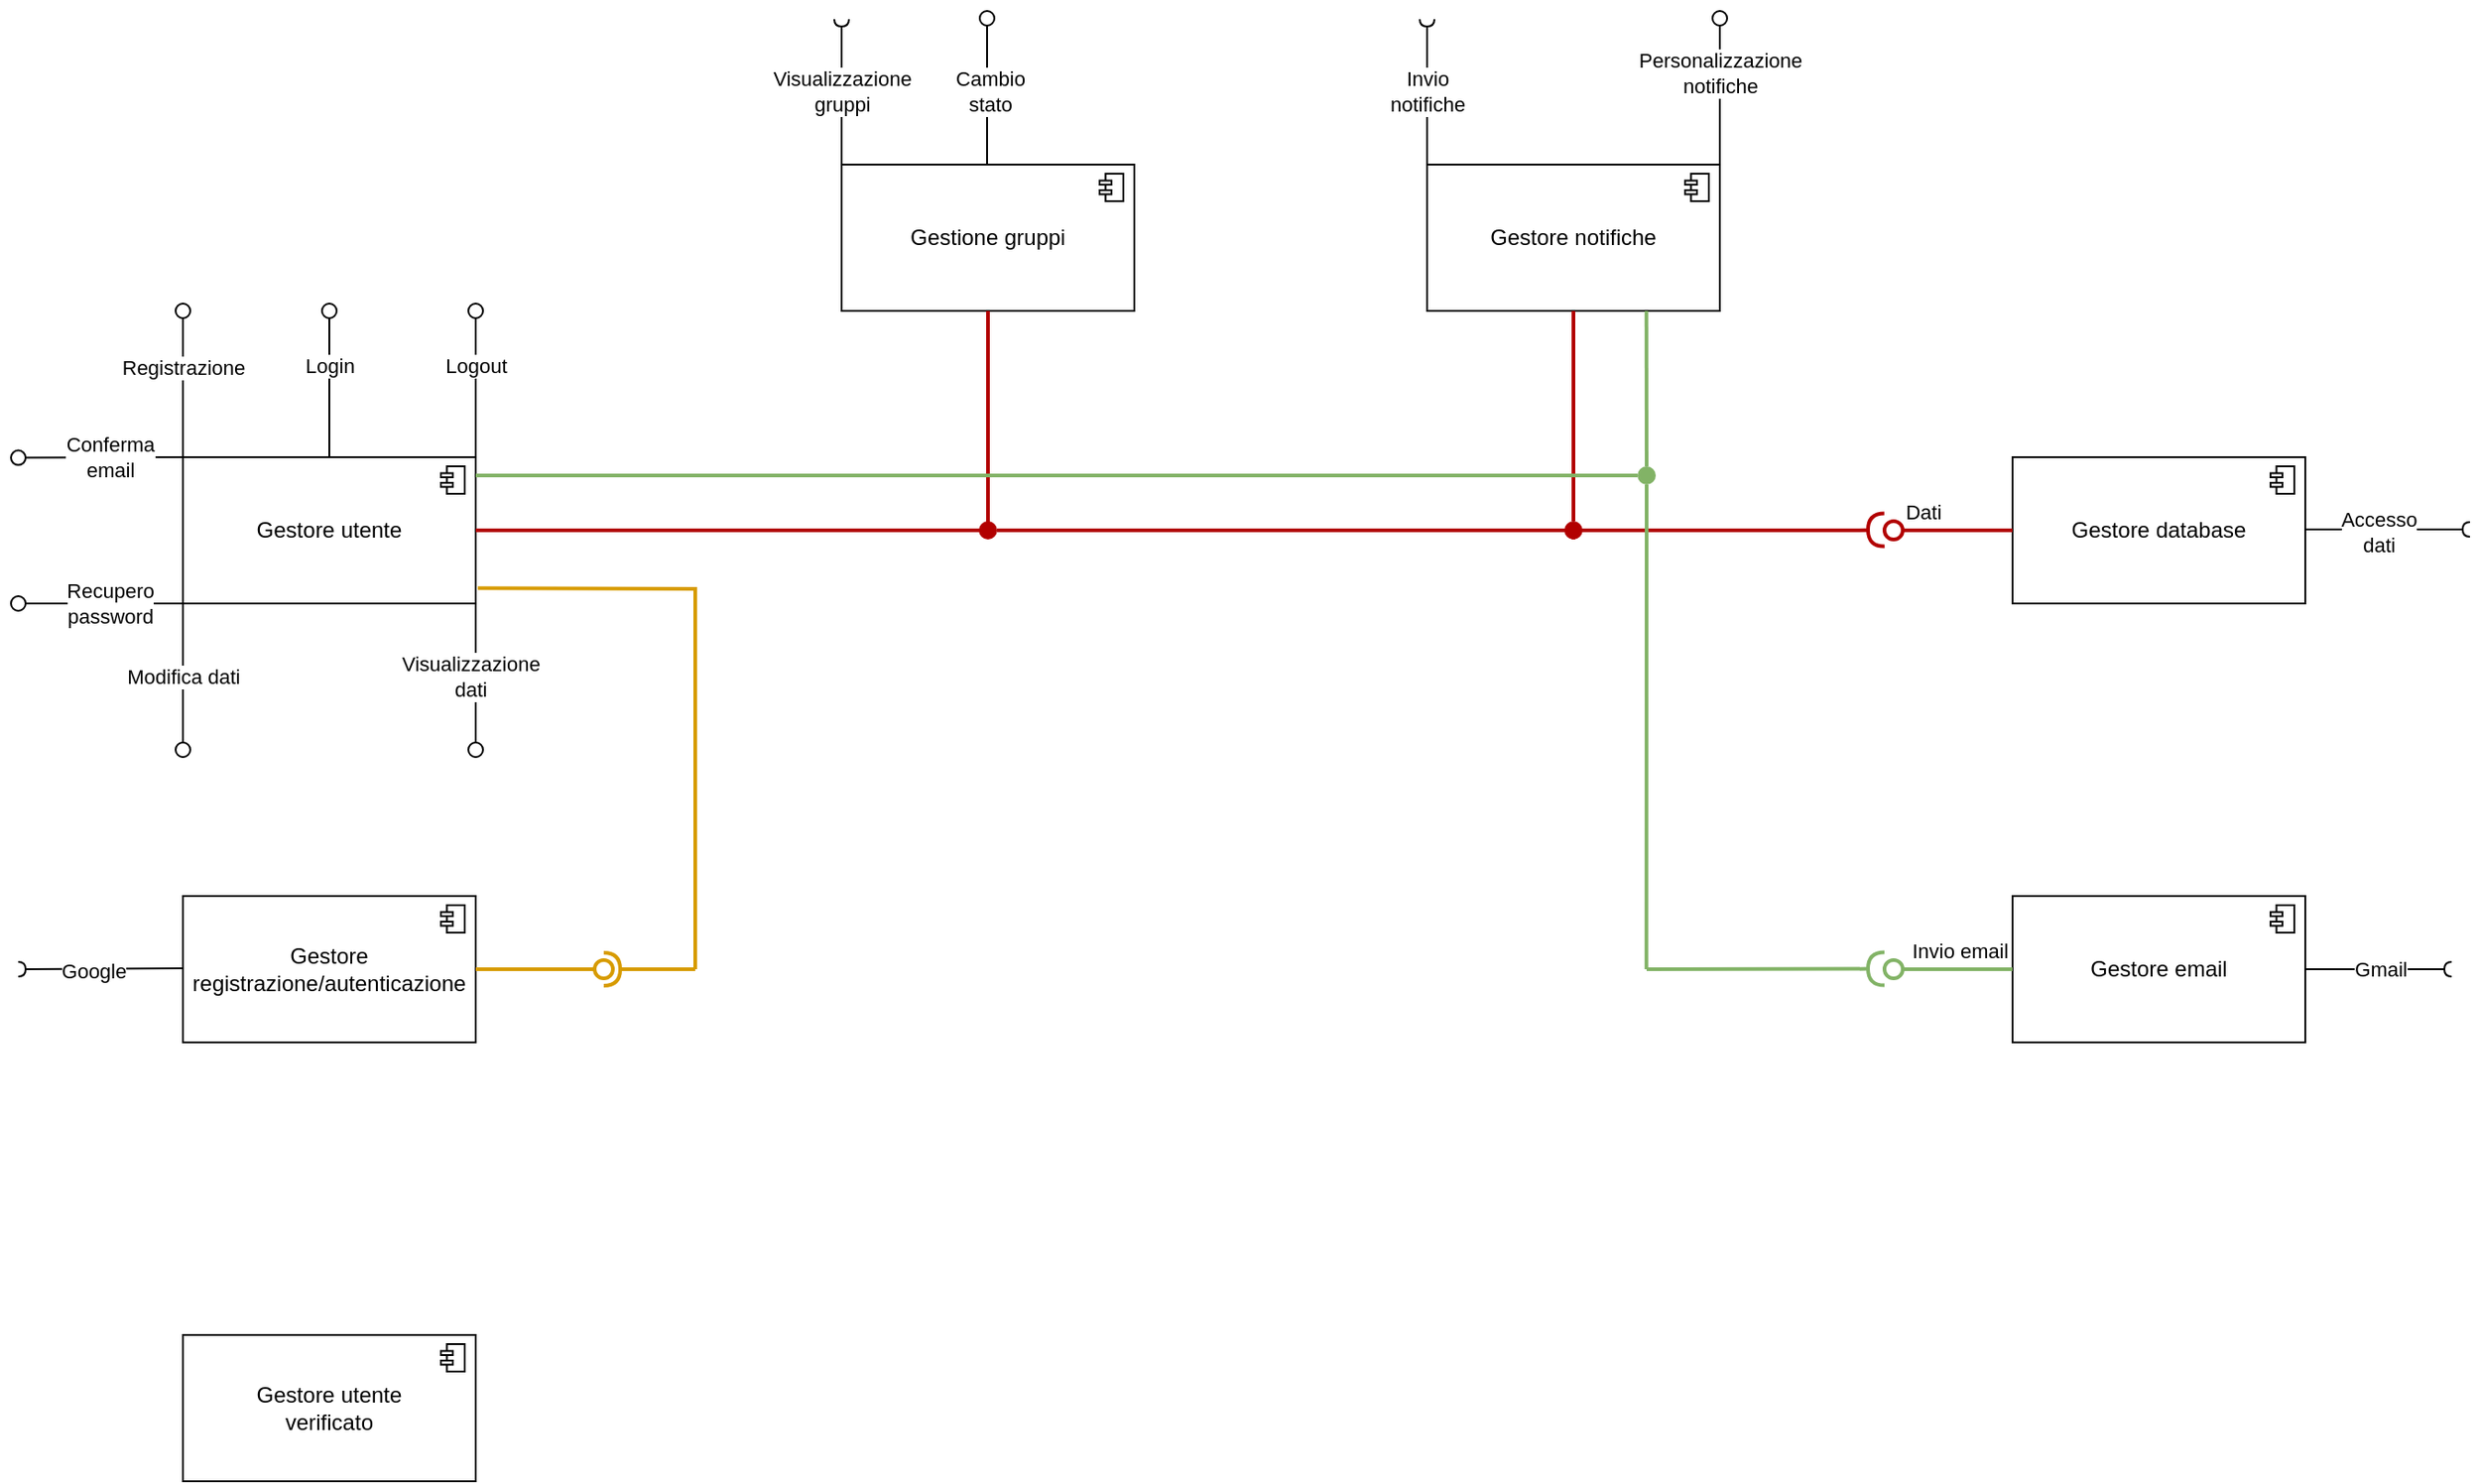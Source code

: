 <mxfile version="24.2.7" type="github">
  <diagram name="Pagina-1" id="PUrYo3mo1FTPI0XB6R7E">
    <mxGraphModel dx="1400" dy="1523" grid="1" gridSize="10" guides="1" tooltips="1" connect="1" arrows="1" fold="1" page="1" pageScale="1" pageWidth="1169" pageHeight="827" math="0" shadow="0">
      <root>
        <mxCell id="0" />
        <mxCell id="1" parent="0" />
        <mxCell id="nwxM2-n29xhYYMJKdfmu-1" value="" style="html=1;verticalAlign=bottom;labelBackgroundColor=none;endArrow=oval;endFill=0;endSize=8;rounded=0;exitX=0;exitY=0;exitDx=0;exitDy=0;exitPerimeter=0;" parent="1" source="nwxM2-n29xhYYMJKdfmu-26" edge="1">
          <mxGeometry width="160" relative="1" as="geometry">
            <mxPoint x="170" y="200" as="sourcePoint" />
            <mxPoint x="160" y="120" as="targetPoint" />
            <Array as="points" />
          </mxGeometry>
        </mxCell>
        <mxCell id="nwxM2-n29xhYYMJKdfmu-48" value="Registrazione" style="edgeLabel;html=1;align=center;verticalAlign=middle;resizable=0;points=[];" parent="nwxM2-n29xhYYMJKdfmu-1" vertex="1" connectable="0">
          <mxGeometry x="0.23" relative="1" as="geometry">
            <mxPoint as="offset" />
          </mxGeometry>
        </mxCell>
        <mxCell id="nwxM2-n29xhYYMJKdfmu-2" value="" style="html=1;verticalAlign=bottom;labelBackgroundColor=none;endArrow=oval;endFill=0;endSize=8;rounded=0;exitX=0.5;exitY=0;exitDx=0;exitDy=0;exitPerimeter=0;" parent="1" source="nwxM2-n29xhYYMJKdfmu-26" edge="1">
          <mxGeometry width="160" relative="1" as="geometry">
            <mxPoint x="245" y="200" as="sourcePoint" />
            <mxPoint x="240" y="120" as="targetPoint" />
          </mxGeometry>
        </mxCell>
        <mxCell id="nwxM2-n29xhYYMJKdfmu-49" value="Login" style="edgeLabel;html=1;align=center;verticalAlign=middle;resizable=0;points=[];" parent="nwxM2-n29xhYYMJKdfmu-2" vertex="1" connectable="0">
          <mxGeometry x="0.33" y="2" relative="1" as="geometry">
            <mxPoint x="2" y="3" as="offset" />
          </mxGeometry>
        </mxCell>
        <mxCell id="nwxM2-n29xhYYMJKdfmu-3" value="" style="html=1;verticalAlign=bottom;labelBackgroundColor=none;endArrow=oval;endFill=0;endSize=8;rounded=0;exitX=1;exitY=0;exitDx=0;exitDy=0;exitPerimeter=0;" parent="1" source="nwxM2-n29xhYYMJKdfmu-26" edge="1">
          <mxGeometry width="160" relative="1" as="geometry">
            <mxPoint x="370" y="200" as="sourcePoint" />
            <mxPoint x="320" y="120" as="targetPoint" />
          </mxGeometry>
        </mxCell>
        <mxCell id="nwxM2-n29xhYYMJKdfmu-50" value="Logout" style="edgeLabel;html=1;align=center;verticalAlign=middle;resizable=0;points=[];" parent="nwxM2-n29xhYYMJKdfmu-3" vertex="1" connectable="0">
          <mxGeometry x="0.105" y="-3" relative="1" as="geometry">
            <mxPoint x="-3" y="-6" as="offset" />
          </mxGeometry>
        </mxCell>
        <mxCell id="nwxM2-n29xhYYMJKdfmu-20" value="" style="html=1;verticalAlign=bottom;labelBackgroundColor=none;endArrow=oval;endFill=0;endSize=8;rounded=0;exitX=1;exitY=1;exitDx=0;exitDy=0;exitPerimeter=0;" parent="1" source="nwxM2-n29xhYYMJKdfmu-26" edge="1">
          <mxGeometry x="0.25" width="160" relative="1" as="geometry">
            <mxPoint x="320" y="275" as="sourcePoint" />
            <mxPoint x="320" y="360" as="targetPoint" />
            <Array as="points" />
            <mxPoint as="offset" />
          </mxGeometry>
        </mxCell>
        <mxCell id="nwxM2-n29xhYYMJKdfmu-45" value="Visualizzazione&lt;div&gt;dati&lt;/div&gt;" style="edgeLabel;html=1;align=center;verticalAlign=middle;resizable=0;points=[];" parent="nwxM2-n29xhYYMJKdfmu-20" vertex="1" connectable="0">
          <mxGeometry x="-0.405" y="-3" relative="1" as="geometry">
            <mxPoint y="16" as="offset" />
          </mxGeometry>
        </mxCell>
        <mxCell id="nwxM2-n29xhYYMJKdfmu-21" value="" style="html=1;verticalAlign=bottom;labelBackgroundColor=none;endArrow=oval;endFill=0;endSize=8;rounded=0;exitX=0.5;exitY=1;exitDx=0;exitDy=0;exitPerimeter=0;" parent="1" edge="1">
          <mxGeometry width="160" relative="1" as="geometry">
            <mxPoint x="160" y="280" as="sourcePoint" />
            <mxPoint x="160" y="360" as="targetPoint" />
            <Array as="points" />
            <mxPoint as="offset" />
          </mxGeometry>
        </mxCell>
        <mxCell id="nwxM2-n29xhYYMJKdfmu-44" value="Modifica dati" style="edgeLabel;html=1;align=center;verticalAlign=middle;resizable=0;points=[];" parent="nwxM2-n29xhYYMJKdfmu-21" vertex="1" connectable="0">
          <mxGeometry x="0.395" relative="1" as="geometry">
            <mxPoint y="-16" as="offset" />
          </mxGeometry>
        </mxCell>
        <mxCell id="nwxM2-n29xhYYMJKdfmu-23" value="" style="html=1;verticalAlign=bottom;labelBackgroundColor=none;endArrow=oval;endFill=0;endSize=8;rounded=0;exitX=0;exitY=0;exitDx=0;exitDy=0;exitPerimeter=0;" parent="1" source="nwxM2-n29xhYYMJKdfmu-26" edge="1">
          <mxGeometry width="160" relative="1" as="geometry">
            <mxPoint x="170" y="200.004" as="sourcePoint" />
            <mxPoint x="70" y="200.29" as="targetPoint" />
            <Array as="points" />
          </mxGeometry>
        </mxCell>
        <mxCell id="nwxM2-n29xhYYMJKdfmu-47" value="Conferma&lt;div&gt;email&lt;/div&gt;" style="edgeLabel;html=1;align=center;verticalAlign=middle;resizable=0;points=[];" parent="nwxM2-n29xhYYMJKdfmu-23" vertex="1" connectable="0">
          <mxGeometry x="-0.44" y="-4" relative="1" as="geometry">
            <mxPoint x="-15" y="4" as="offset" />
          </mxGeometry>
        </mxCell>
        <mxCell id="nwxM2-n29xhYYMJKdfmu-24" value="" style="html=1;verticalAlign=bottom;labelBackgroundColor=none;endArrow=oval;endFill=0;endSize=8;rounded=0;exitX=0;exitY=1;exitDx=0;exitDy=0;exitPerimeter=0;" parent="1" source="nwxM2-n29xhYYMJKdfmu-26" edge="1">
          <mxGeometry width="160" relative="1" as="geometry">
            <mxPoint x="170" y="275" as="sourcePoint" />
            <mxPoint x="70" y="280" as="targetPoint" />
            <Array as="points" />
          </mxGeometry>
        </mxCell>
        <mxCell id="nwxM2-n29xhYYMJKdfmu-46" value="Recupero&lt;div&gt;password&lt;/div&gt;" style="edgeLabel;html=1;align=center;verticalAlign=middle;resizable=0;points=[];" parent="nwxM2-n29xhYYMJKdfmu-24" vertex="1" connectable="0">
          <mxGeometry x="-0.262" y="3" relative="1" as="geometry">
            <mxPoint x="-7" y="-3" as="offset" />
          </mxGeometry>
        </mxCell>
        <mxCell id="nwxM2-n29xhYYMJKdfmu-25" value="Gestore registrazione/autenticazione" style="html=1;outlineConnect=0;whiteSpace=wrap;shape=mxgraph.archimate3.application;appType=comp;archiType=square;" parent="1" vertex="1">
          <mxGeometry x="160" y="440" width="160" height="80" as="geometry" />
        </mxCell>
        <mxCell id="nwxM2-n29xhYYMJKdfmu-26" value="Gestore utente" style="html=1;outlineConnect=0;whiteSpace=wrap;shape=mxgraph.archimate3.application;appType=comp;archiType=square;" parent="1" vertex="1">
          <mxGeometry x="160" y="200" width="160" height="80" as="geometry" />
        </mxCell>
        <mxCell id="nwxM2-n29xhYYMJKdfmu-29" value="" style="html=1;verticalAlign=bottom;labelBackgroundColor=none;endArrow=halfCircle;endFill=0;endSize=2;rounded=0;" parent="1" edge="1">
          <mxGeometry width="160" relative="1" as="geometry">
            <mxPoint x="160" y="479.5" as="sourcePoint" />
            <mxPoint x="70" y="480" as="targetPoint" />
          </mxGeometry>
        </mxCell>
        <mxCell id="nwxM2-n29xhYYMJKdfmu-30" value="Google" style="edgeLabel;html=1;align=center;verticalAlign=middle;resizable=0;points=[];" parent="nwxM2-n29xhYYMJKdfmu-29" vertex="1" connectable="0">
          <mxGeometry x="0.413" y="-3" relative="1" as="geometry">
            <mxPoint x="14" y="4" as="offset" />
          </mxGeometry>
        </mxCell>
        <mxCell id="nwxM2-n29xhYYMJKdfmu-31" value="Gestore database" style="html=1;outlineConnect=0;whiteSpace=wrap;shape=mxgraph.archimate3.application;appType=comp;archiType=square;" parent="1" vertex="1">
          <mxGeometry x="1160" y="200" width="160" height="80" as="geometry" />
        </mxCell>
        <mxCell id="nwxM2-n29xhYYMJKdfmu-32" value="" style="html=1;verticalAlign=bottom;labelBackgroundColor=none;endArrow=halfCircle;endFill=0;endSize=2;rounded=0;" parent="1" edge="1">
          <mxGeometry width="160" relative="1" as="geometry">
            <mxPoint x="1320" y="239.5" as="sourcePoint" />
            <mxPoint x="1410" y="239.5" as="targetPoint" />
          </mxGeometry>
        </mxCell>
        <mxCell id="nwxM2-n29xhYYMJKdfmu-33" value="Accesso&lt;div&gt;dati&lt;/div&gt;" style="edgeLabel;html=1;align=center;verticalAlign=middle;resizable=0;points=[];" parent="nwxM2-n29xhYYMJKdfmu-32" vertex="1" connectable="0">
          <mxGeometry x="0.413" y="-3" relative="1" as="geometry">
            <mxPoint x="-24" y="-2" as="offset" />
          </mxGeometry>
        </mxCell>
        <mxCell id="nwxM2-n29xhYYMJKdfmu-34" value="Gestione gruppi" style="html=1;outlineConnect=0;whiteSpace=wrap;shape=mxgraph.archimate3.application;appType=comp;archiType=square;" parent="1" vertex="1">
          <mxGeometry x="520" y="40" width="160" height="80" as="geometry" />
        </mxCell>
        <mxCell id="nwxM2-n29xhYYMJKdfmu-35" value="" style="html=1;verticalAlign=bottom;labelBackgroundColor=none;endArrow=halfCircle;endFill=0;endSize=2;rounded=0;" parent="1" edge="1">
          <mxGeometry width="160" relative="1" as="geometry">
            <mxPoint x="520" y="40" as="sourcePoint" />
            <mxPoint x="520" y="-39.5" as="targetPoint" />
          </mxGeometry>
        </mxCell>
        <mxCell id="nwxM2-n29xhYYMJKdfmu-36" value="Visualizzazione&lt;div&gt;gruppi&lt;/div&gt;" style="edgeLabel;html=1;align=center;verticalAlign=middle;resizable=0;points=[];" parent="nwxM2-n29xhYYMJKdfmu-35" vertex="1" connectable="0">
          <mxGeometry x="0.413" y="-3" relative="1" as="geometry">
            <mxPoint x="-3" y="16" as="offset" />
          </mxGeometry>
        </mxCell>
        <mxCell id="nwxM2-n29xhYYMJKdfmu-51" value="Gestore notifiche" style="html=1;outlineConnect=0;whiteSpace=wrap;shape=mxgraph.archimate3.application;appType=comp;archiType=square;" parent="1" vertex="1">
          <mxGeometry x="840" y="40" width="160" height="80" as="geometry" />
        </mxCell>
        <mxCell id="nwxM2-n29xhYYMJKdfmu-52" value="" style="html=1;verticalAlign=bottom;labelBackgroundColor=none;endArrow=halfCircle;endFill=0;endSize=2;rounded=0;" parent="1" edge="1">
          <mxGeometry width="160" relative="1" as="geometry">
            <mxPoint x="840" y="40" as="sourcePoint" />
            <mxPoint x="840" y="-39.5" as="targetPoint" />
          </mxGeometry>
        </mxCell>
        <mxCell id="nwxM2-n29xhYYMJKdfmu-53" value="Invio&lt;div&gt;notifiche&lt;/div&gt;" style="edgeLabel;html=1;align=center;verticalAlign=middle;resizable=0;points=[];" parent="nwxM2-n29xhYYMJKdfmu-52" vertex="1" connectable="0">
          <mxGeometry x="0.413" y="-3" relative="1" as="geometry">
            <mxPoint x="-3" y="16" as="offset" />
          </mxGeometry>
        </mxCell>
        <mxCell id="nwxM2-n29xhYYMJKdfmu-54" value="" style="html=1;verticalAlign=bottom;labelBackgroundColor=none;endArrow=oval;endFill=0;endSize=8;rounded=0;exitX=1;exitY=0;exitDx=0;exitDy=0;exitPerimeter=0;" parent="1" edge="1">
          <mxGeometry width="160" relative="1" as="geometry">
            <mxPoint x="599.5" y="40" as="sourcePoint" />
            <mxPoint x="599.5" y="-40" as="targetPoint" />
          </mxGeometry>
        </mxCell>
        <mxCell id="nwxM2-n29xhYYMJKdfmu-55" value="Cambio&lt;div&gt;stato&lt;/div&gt;" style="edgeLabel;html=1;align=center;verticalAlign=middle;resizable=0;points=[];" parent="nwxM2-n29xhYYMJKdfmu-54" vertex="1" connectable="0">
          <mxGeometry x="0.105" y="-3" relative="1" as="geometry">
            <mxPoint x="-2" y="4" as="offset" />
          </mxGeometry>
        </mxCell>
        <mxCell id="RqjYrK4z8lz41ccaFmHQ-3" value="" style="rounded=0;orthogonalLoop=1;jettySize=auto;html=1;endArrow=halfCircle;endFill=0;endSize=6;strokeWidth=2;sketch=0;fillColor=#e51400;strokeColor=#B20000;" parent="1" edge="1">
          <mxGeometry relative="1" as="geometry">
            <mxPoint x="605" y="240.02" as="sourcePoint" />
            <mxPoint x="1090" y="239.8" as="targetPoint" />
            <Array as="points">
              <mxPoint x="1070" y="240.02" />
            </Array>
          </mxGeometry>
        </mxCell>
        <mxCell id="RqjYrK4z8lz41ccaFmHQ-4" value="" style="rounded=0;orthogonalLoop=1;jettySize=auto;html=1;endArrow=oval;endFill=0;sketch=0;sourcePerimeterSpacing=0;targetPerimeterSpacing=0;endSize=10;exitX=0;exitY=0.5;exitDx=0;exitDy=0;exitPerimeter=0;entryX=0.465;entryY=1.026;entryDx=0;entryDy=0;entryPerimeter=0;fillColor=#e51400;strokeColor=#B20000;curved=0;strokeWidth=2;" parent="1" source="nwxM2-n29xhYYMJKdfmu-31" target="RqjYrK4z8lz41ccaFmHQ-5" edge="1">
          <mxGeometry relative="1" as="geometry">
            <mxPoint x="1000" y="235" as="sourcePoint" />
          </mxGeometry>
        </mxCell>
        <mxCell id="RqjYrK4z8lz41ccaFmHQ-8" value="Dati" style="edgeLabel;html=1;align=center;verticalAlign=middle;resizable=0;points=[];" parent="RqjYrK4z8lz41ccaFmHQ-4" vertex="1" connectable="0">
          <mxGeometry x="-0.456" relative="1" as="geometry">
            <mxPoint x="-32" y="-10" as="offset" />
          </mxGeometry>
        </mxCell>
        <mxCell id="RqjYrK4z8lz41ccaFmHQ-5" value="" style="ellipse;whiteSpace=wrap;html=1;align=center;aspect=fixed;fillColor=none;strokeColor=none;resizable=0;perimeter=centerPerimeter;rotatable=0;allowArrows=0;points=[];outlineConnect=1;" parent="1" vertex="1">
          <mxGeometry x="1090" y="235" width="10" height="10" as="geometry" />
        </mxCell>
        <mxCell id="RqjYrK4z8lz41ccaFmHQ-9" value="" style="endArrow=none;html=1;rounded=0;entryX=0.5;entryY=1;entryDx=0;entryDy=0;entryPerimeter=0;fillColor=#e51400;strokeColor=#B20000;strokeWidth=2;" parent="1" source="RqjYrK4z8lz41ccaFmHQ-11" target="nwxM2-n29xhYYMJKdfmu-51" edge="1">
          <mxGeometry width="50" height="50" relative="1" as="geometry">
            <mxPoint x="920" y="240" as="sourcePoint" />
            <mxPoint x="880" y="170" as="targetPoint" />
          </mxGeometry>
        </mxCell>
        <mxCell id="RqjYrK4z8lz41ccaFmHQ-12" value="" style="endArrow=none;html=1;rounded=0;entryX=0.5;entryY=1;entryDx=0;entryDy=0;entryPerimeter=0;fillColor=#e51400;strokeColor=#B20000;strokeWidth=2;" parent="1" target="RqjYrK4z8lz41ccaFmHQ-11" edge="1">
          <mxGeometry width="50" height="50" relative="1" as="geometry">
            <mxPoint x="920" y="240" as="sourcePoint" />
            <mxPoint x="920" y="120" as="targetPoint" />
          </mxGeometry>
        </mxCell>
        <mxCell id="RqjYrK4z8lz41ccaFmHQ-11" value="" style="ellipse;whiteSpace=wrap;html=1;aspect=fixed;fillColor=#B20000;fontColor=#ffffff;strokeColor=none;gradientColor=none;" parent="1" vertex="1">
          <mxGeometry x="915" y="235" width="10" height="10" as="geometry" />
        </mxCell>
        <mxCell id="RqjYrK4z8lz41ccaFmHQ-15" value="" style="ellipse;whiteSpace=wrap;html=1;aspect=fixed;fillColor=#B20000;fontColor=#ffffff;strokeColor=none;gradientColor=none;" parent="1" vertex="1">
          <mxGeometry x="595" y="235" width="10" height="10" as="geometry" />
        </mxCell>
        <mxCell id="RqjYrK4z8lz41ccaFmHQ-24" value="" style="endArrow=none;html=1;rounded=0;fillColor=#e51400;strokeColor=#B20000;strokeWidth=2;exitX=1;exitY=0.5;exitDx=0;exitDy=0;exitPerimeter=0;" parent="1" source="nwxM2-n29xhYYMJKdfmu-26" edge="1">
          <mxGeometry width="50" height="50" relative="1" as="geometry">
            <mxPoint x="520" y="280" as="sourcePoint" />
            <mxPoint x="600" y="240" as="targetPoint" />
          </mxGeometry>
        </mxCell>
        <mxCell id="RqjYrK4z8lz41ccaFmHQ-25" value="" style="endArrow=none;html=1;rounded=0;entryX=0.5;entryY=1;entryDx=0;entryDy=0;entryPerimeter=0;fillColor=#e51400;strokeColor=#B20000;strokeWidth=2;" parent="1" target="nwxM2-n29xhYYMJKdfmu-34" edge="1">
          <mxGeometry width="50" height="50" relative="1" as="geometry">
            <mxPoint x="600" y="240" as="sourcePoint" />
            <mxPoint x="650" y="160" as="targetPoint" />
          </mxGeometry>
        </mxCell>
        <mxCell id="gYkMS1iUDZr44tiGWO44-1" value="Gestore email" style="html=1;outlineConnect=0;whiteSpace=wrap;shape=mxgraph.archimate3.application;appType=comp;archiType=square;" vertex="1" parent="1">
          <mxGeometry x="1160" y="440" width="160" height="80" as="geometry" />
        </mxCell>
        <mxCell id="gYkMS1iUDZr44tiGWO44-2" value="" style="html=1;verticalAlign=bottom;labelBackgroundColor=none;endArrow=halfCircle;endFill=0;endSize=2;rounded=0;exitX=1;exitY=0.5;exitDx=0;exitDy=0;exitPerimeter=0;" edge="1" parent="1" source="gYkMS1iUDZr44tiGWO44-1">
          <mxGeometry width="160" relative="1" as="geometry">
            <mxPoint x="1350" y="479.5" as="sourcePoint" />
            <mxPoint x="1400" y="480" as="targetPoint" />
          </mxGeometry>
        </mxCell>
        <mxCell id="gYkMS1iUDZr44tiGWO44-3" value="Gmail" style="edgeLabel;html=1;align=center;verticalAlign=middle;resizable=0;points=[];" vertex="1" connectable="0" parent="gYkMS1iUDZr44tiGWO44-2">
          <mxGeometry x="0.335" y="-1" relative="1" as="geometry">
            <mxPoint x="-13" y="-1" as="offset" />
          </mxGeometry>
        </mxCell>
        <mxCell id="gYkMS1iUDZr44tiGWO44-4" value="" style="rounded=0;orthogonalLoop=1;jettySize=auto;html=1;endArrow=halfCircle;endFill=0;endSize=6;strokeWidth=2;sketch=0;strokeColor=#82b366;fillColor=#d5e8d4;" edge="1" parent="1">
          <mxGeometry relative="1" as="geometry">
            <mxPoint x="960" y="480" as="sourcePoint" />
            <mxPoint x="1090" y="479.79" as="targetPoint" />
          </mxGeometry>
        </mxCell>
        <mxCell id="gYkMS1iUDZr44tiGWO44-5" value="" style="rounded=0;orthogonalLoop=1;jettySize=auto;html=1;endArrow=oval;endFill=0;sketch=0;sourcePerimeterSpacing=0;targetPerimeterSpacing=0;endSize=10;strokeWidth=2;strokeColor=#82b366;fillColor=#d5e8d4;exitX=0;exitY=0.5;exitDx=0;exitDy=0;exitPerimeter=0;" edge="1" parent="1" source="gYkMS1iUDZr44tiGWO44-1">
          <mxGeometry relative="1" as="geometry">
            <mxPoint x="1155" y="479.78" as="sourcePoint" />
            <mxPoint x="1095" y="480" as="targetPoint" />
          </mxGeometry>
        </mxCell>
        <mxCell id="gYkMS1iUDZr44tiGWO44-7" value="Invio email" style="edgeLabel;html=1;align=center;verticalAlign=middle;resizable=0;points=[];" vertex="1" connectable="0" parent="gYkMS1iUDZr44tiGWO44-5">
          <mxGeometry x="-0.024" y="-2" relative="1" as="geometry">
            <mxPoint x="2" y="-8" as="offset" />
          </mxGeometry>
        </mxCell>
        <mxCell id="gYkMS1iUDZr44tiGWO44-6" value="" style="ellipse;whiteSpace=wrap;html=1;align=center;aspect=fixed;fillColor=none;strokeColor=none;resizable=0;perimeter=centerPerimeter;rotatable=0;allowArrows=0;points=[];outlineConnect=1;" vertex="1" parent="1">
          <mxGeometry x="940" y="420" width="10" height="10" as="geometry" />
        </mxCell>
        <mxCell id="gYkMS1iUDZr44tiGWO44-8" value="" style="endArrow=none;html=1;rounded=0;entryX=0.75;entryY=1;entryDx=0;entryDy=0;entryPerimeter=0;fillColor=#d5e8d4;strokeColor=#82b366;strokeWidth=2;" edge="1" parent="1" source="gYkMS1iUDZr44tiGWO44-14">
          <mxGeometry width="50" height="50" relative="1" as="geometry">
            <mxPoint x="959.88" y="480" as="sourcePoint" />
            <mxPoint x="959.88" y="120" as="targetPoint" />
            <Array as="points" />
          </mxGeometry>
        </mxCell>
        <mxCell id="gYkMS1iUDZr44tiGWO44-13" value="" style="endArrow=none;html=1;rounded=0;exitX=1;exitY=0.75;exitDx=0;exitDy=0;exitPerimeter=0;strokeWidth=2;fillColor=#d5e8d4;strokeColor=#82b366;" edge="1" parent="1">
          <mxGeometry width="50" height="50" relative="1" as="geometry">
            <mxPoint x="320" y="210.0" as="sourcePoint" />
            <mxPoint x="955" y="210.0" as="targetPoint" />
          </mxGeometry>
        </mxCell>
        <mxCell id="gYkMS1iUDZr44tiGWO44-17" value="" style="html=1;verticalAlign=bottom;labelBackgroundColor=none;endArrow=oval;endFill=0;endSize=8;rounded=0;exitX=1;exitY=0;exitDx=0;exitDy=0;exitPerimeter=0;" edge="1" parent="1">
          <mxGeometry width="160" relative="1" as="geometry">
            <mxPoint x="1000" y="40" as="sourcePoint" />
            <mxPoint x="1000" y="-40" as="targetPoint" />
          </mxGeometry>
        </mxCell>
        <mxCell id="gYkMS1iUDZr44tiGWO44-18" value="Personalizzazione&lt;div&gt;notifiche&lt;/div&gt;" style="edgeLabel;html=1;align=center;verticalAlign=middle;resizable=0;points=[];" vertex="1" connectable="0" parent="gYkMS1iUDZr44tiGWO44-17">
          <mxGeometry x="0.105" y="-3" relative="1" as="geometry">
            <mxPoint x="-3" y="-6" as="offset" />
          </mxGeometry>
        </mxCell>
        <mxCell id="gYkMS1iUDZr44tiGWO44-20" value="" style="endArrow=none;html=1;rounded=0;fillColor=#d5e8d4;strokeColor=#82b366;strokeWidth=2;" edge="1" parent="1" target="gYkMS1iUDZr44tiGWO44-14">
          <mxGeometry width="50" height="50" relative="1" as="geometry">
            <mxPoint x="959.88" y="480" as="sourcePoint" />
            <mxPoint x="959.88" y="120" as="targetPoint" />
            <Array as="points">
              <mxPoint x="959.88" y="470" />
            </Array>
          </mxGeometry>
        </mxCell>
        <mxCell id="gYkMS1iUDZr44tiGWO44-14" value="" style="ellipse;whiteSpace=wrap;html=1;aspect=fixed;fillColor=#82b366;strokeColor=none;strokeWidth=1;" vertex="1" parent="1">
          <mxGeometry x="955" y="205" width="10" height="10" as="geometry" />
        </mxCell>
        <mxCell id="gYkMS1iUDZr44tiGWO44-21" value="" style="rounded=0;orthogonalLoop=1;jettySize=auto;html=1;endArrow=halfCircle;endFill=0;endSize=6;strokeWidth=2;sketch=0;fillColor=#ffe6cc;strokeColor=#d79b00;" edge="1" parent="1">
          <mxGeometry relative="1" as="geometry">
            <mxPoint x="440" y="480" as="sourcePoint" />
            <mxPoint x="390" y="480" as="targetPoint" />
          </mxGeometry>
        </mxCell>
        <mxCell id="gYkMS1iUDZr44tiGWO44-22" value="" style="rounded=0;orthogonalLoop=1;jettySize=auto;html=1;endArrow=oval;endFill=0;sketch=0;sourcePerimeterSpacing=0;targetPerimeterSpacing=0;endSize=10;exitX=1;exitY=0.5;exitDx=0;exitDy=0;exitPerimeter=0;strokeWidth=2;fillColor=#ffe6cc;strokeColor=#d79b00;" edge="1" parent="1" source="nwxM2-n29xhYYMJKdfmu-25">
          <mxGeometry relative="1" as="geometry">
            <mxPoint x="470" y="365" as="sourcePoint" />
            <mxPoint x="390" y="480" as="targetPoint" />
          </mxGeometry>
        </mxCell>
        <mxCell id="gYkMS1iUDZr44tiGWO44-23" value="" style="ellipse;whiteSpace=wrap;html=1;align=center;aspect=fixed;fillColor=none;strokeColor=none;resizable=0;perimeter=centerPerimeter;rotatable=0;allowArrows=0;points=[];outlineConnect=1;" vertex="1" parent="1">
          <mxGeometry x="485" y="360" width="10" height="10" as="geometry" />
        </mxCell>
        <mxCell id="gYkMS1iUDZr44tiGWO44-24" value="" style="endArrow=none;html=1;rounded=0;fillColor=#ffe6cc;strokeColor=#d79b00;strokeWidth=2;" edge="1" parent="1">
          <mxGeometry width="50" height="50" relative="1" as="geometry">
            <mxPoint x="440" y="480" as="sourcePoint" />
            <mxPoint x="440" y="271" as="targetPoint" />
          </mxGeometry>
        </mxCell>
        <mxCell id="gYkMS1iUDZr44tiGWO44-25" value="" style="endArrow=none;html=1;rounded=0;exitX=1.007;exitY=0.895;exitDx=0;exitDy=0;exitPerimeter=0;strokeWidth=2;fillColor=#ffe6cc;strokeColor=#d79b00;" edge="1" parent="1" source="nwxM2-n29xhYYMJKdfmu-26">
          <mxGeometry width="50" height="50" relative="1" as="geometry">
            <mxPoint x="300" y="310" as="sourcePoint" />
            <mxPoint x="440" y="272" as="targetPoint" />
          </mxGeometry>
        </mxCell>
        <mxCell id="gYkMS1iUDZr44tiGWO44-26" value="Gestore utente&lt;div&gt;verificato&lt;/div&gt;" style="html=1;outlineConnect=0;whiteSpace=wrap;shape=mxgraph.archimate3.application;appType=comp;archiType=square;" vertex="1" parent="1">
          <mxGeometry x="160" y="680" width="160" height="80" as="geometry" />
        </mxCell>
      </root>
    </mxGraphModel>
  </diagram>
</mxfile>
